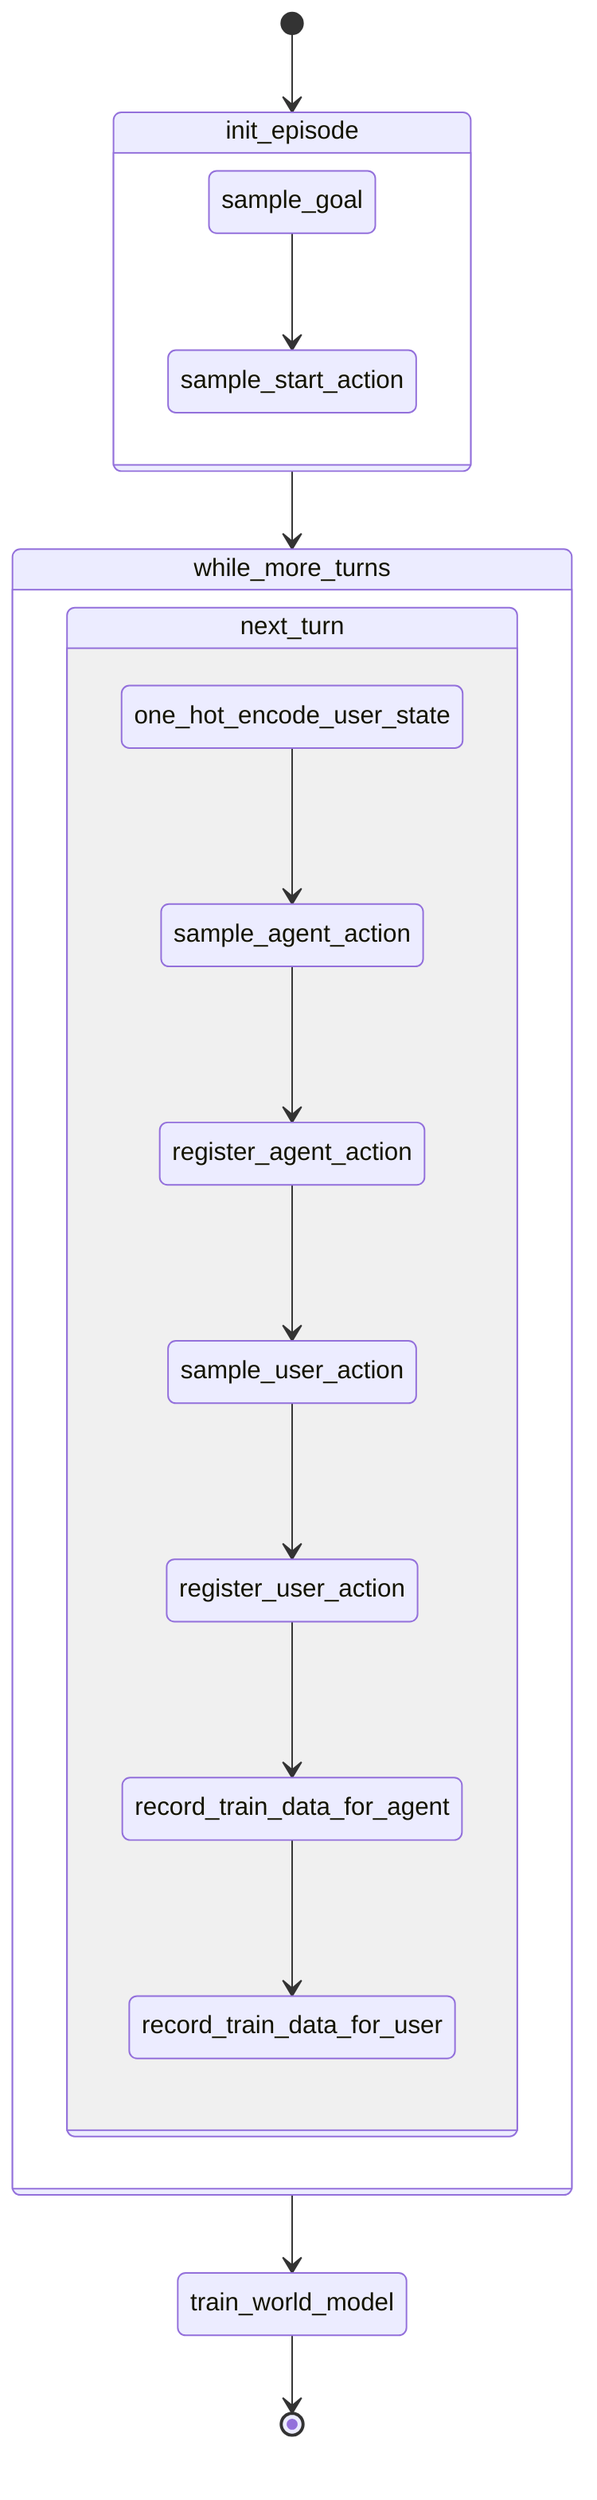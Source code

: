 stateDiagram-v2
direction TB

classDef corpus stroke:green
classDef vocabulary stroke:red
classDef model stroke:violet

[*] --> init_episode
init_episode --> while_more_turns

state init_episode {
    sample_goal --> sample_start_action
}

state while_more_turns {
    next_turn

    state next_turn {
        one_hot_encode_user_state --> sample_agent_action
        sample_agent_action --> register_agent_action
        register_agent_action --> sample_user_action
        sample_user_action --> register_user_action
        register_user_action --> record_train_data_for_agent
        record_train_data_for_agent --> record_train_data_for_user
    }
}

while_more_turns --> train_world_model
train_world_model --> [*]